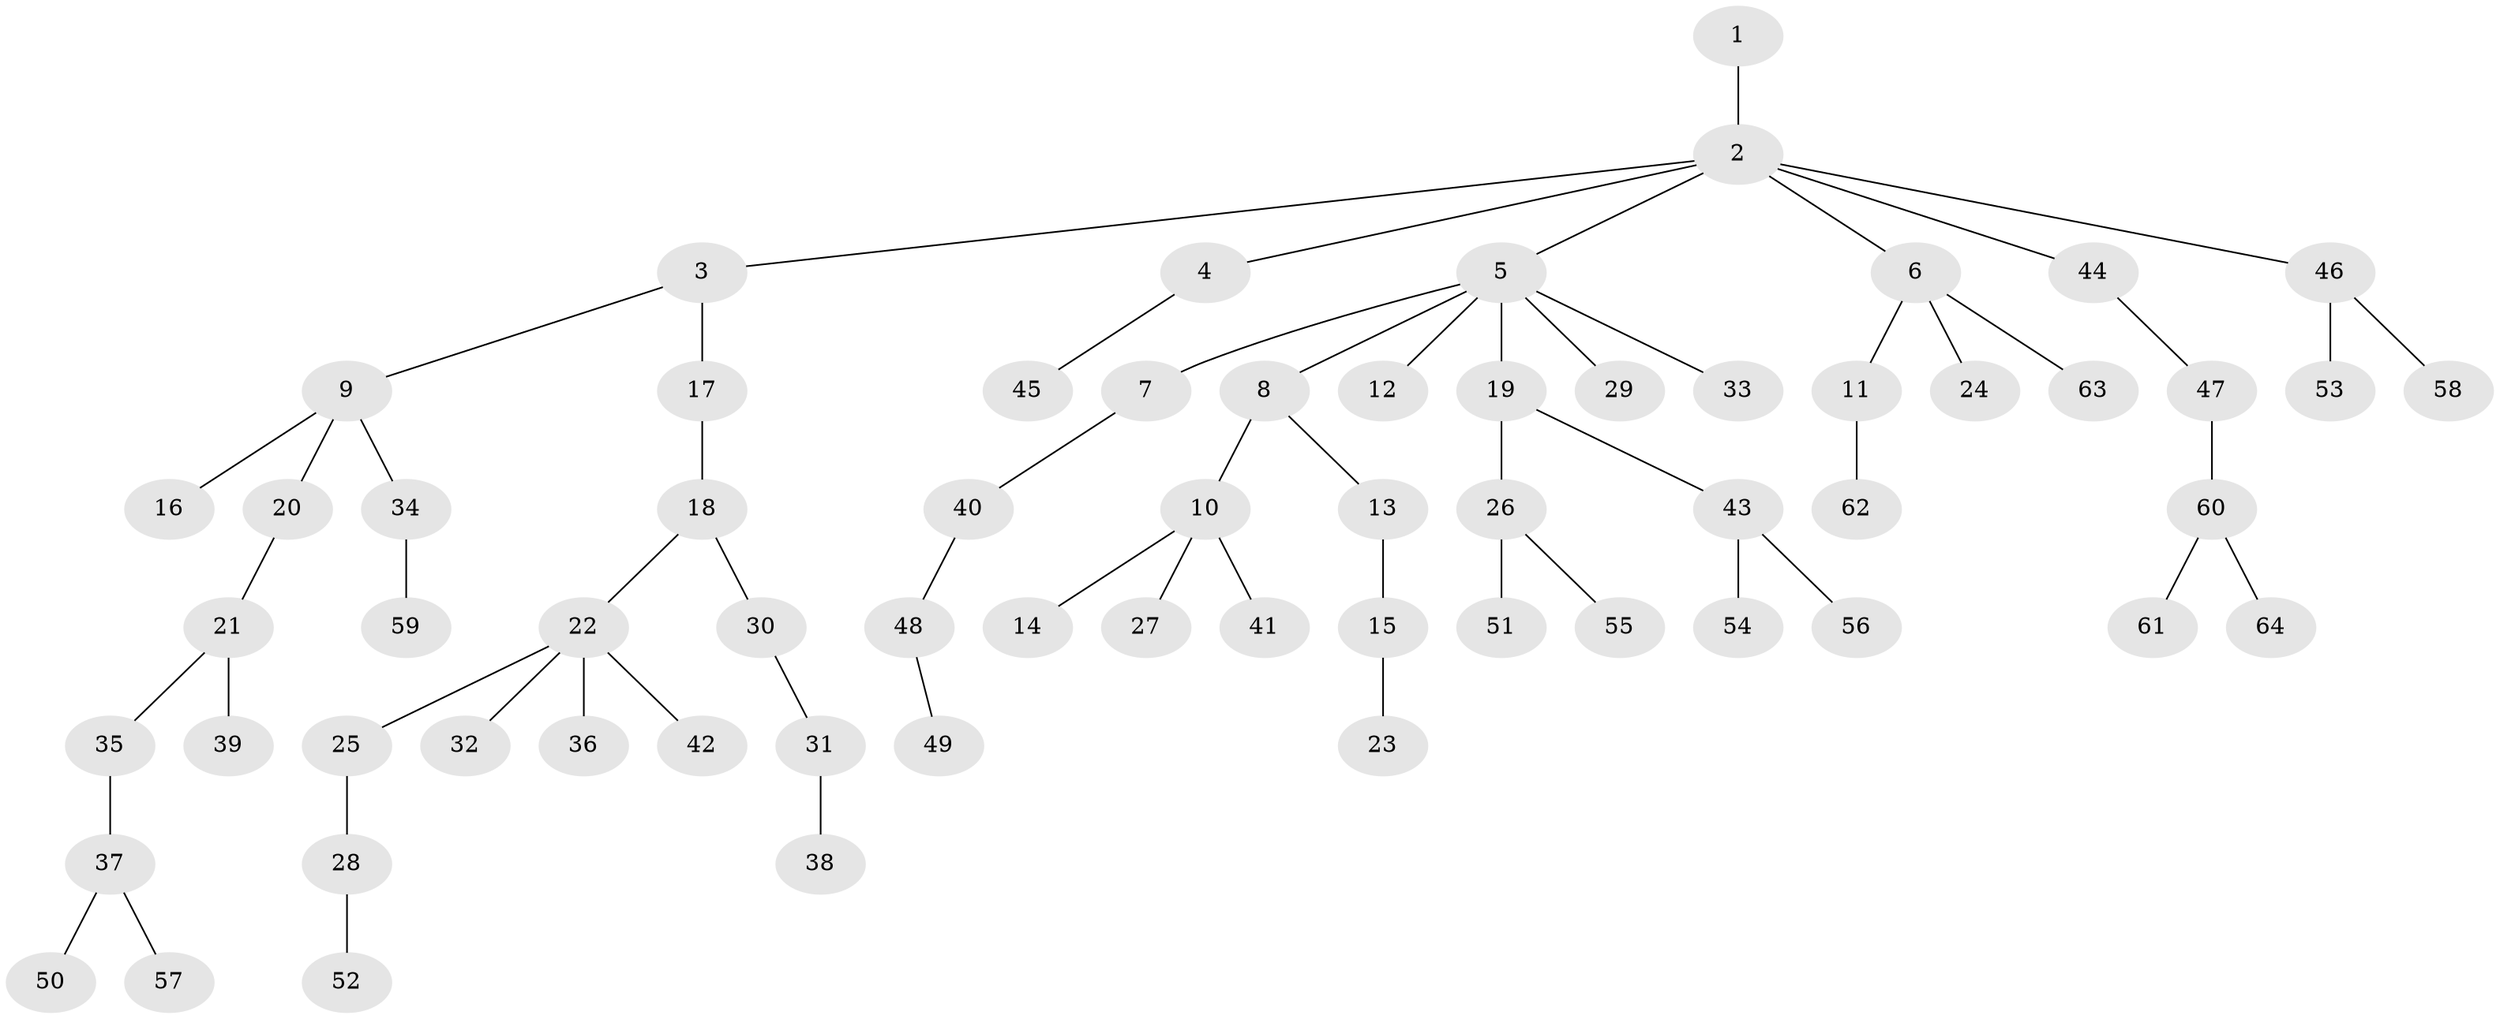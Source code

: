 // Generated by graph-tools (version 1.1) at 2025/53/03/09/25 04:53:45]
// undirected, 64 vertices, 63 edges
graph export_dot {
graph [start="1"]
  node [color=gray90,style=filled];
  1;
  2;
  3;
  4;
  5;
  6;
  7;
  8;
  9;
  10;
  11;
  12;
  13;
  14;
  15;
  16;
  17;
  18;
  19;
  20;
  21;
  22;
  23;
  24;
  25;
  26;
  27;
  28;
  29;
  30;
  31;
  32;
  33;
  34;
  35;
  36;
  37;
  38;
  39;
  40;
  41;
  42;
  43;
  44;
  45;
  46;
  47;
  48;
  49;
  50;
  51;
  52;
  53;
  54;
  55;
  56;
  57;
  58;
  59;
  60;
  61;
  62;
  63;
  64;
  1 -- 2;
  2 -- 3;
  2 -- 4;
  2 -- 5;
  2 -- 6;
  2 -- 44;
  2 -- 46;
  3 -- 9;
  3 -- 17;
  4 -- 45;
  5 -- 7;
  5 -- 8;
  5 -- 12;
  5 -- 19;
  5 -- 29;
  5 -- 33;
  6 -- 11;
  6 -- 24;
  6 -- 63;
  7 -- 40;
  8 -- 10;
  8 -- 13;
  9 -- 16;
  9 -- 20;
  9 -- 34;
  10 -- 14;
  10 -- 27;
  10 -- 41;
  11 -- 62;
  13 -- 15;
  15 -- 23;
  17 -- 18;
  18 -- 22;
  18 -- 30;
  19 -- 26;
  19 -- 43;
  20 -- 21;
  21 -- 35;
  21 -- 39;
  22 -- 25;
  22 -- 32;
  22 -- 36;
  22 -- 42;
  25 -- 28;
  26 -- 51;
  26 -- 55;
  28 -- 52;
  30 -- 31;
  31 -- 38;
  34 -- 59;
  35 -- 37;
  37 -- 50;
  37 -- 57;
  40 -- 48;
  43 -- 54;
  43 -- 56;
  44 -- 47;
  46 -- 53;
  46 -- 58;
  47 -- 60;
  48 -- 49;
  60 -- 61;
  60 -- 64;
}
